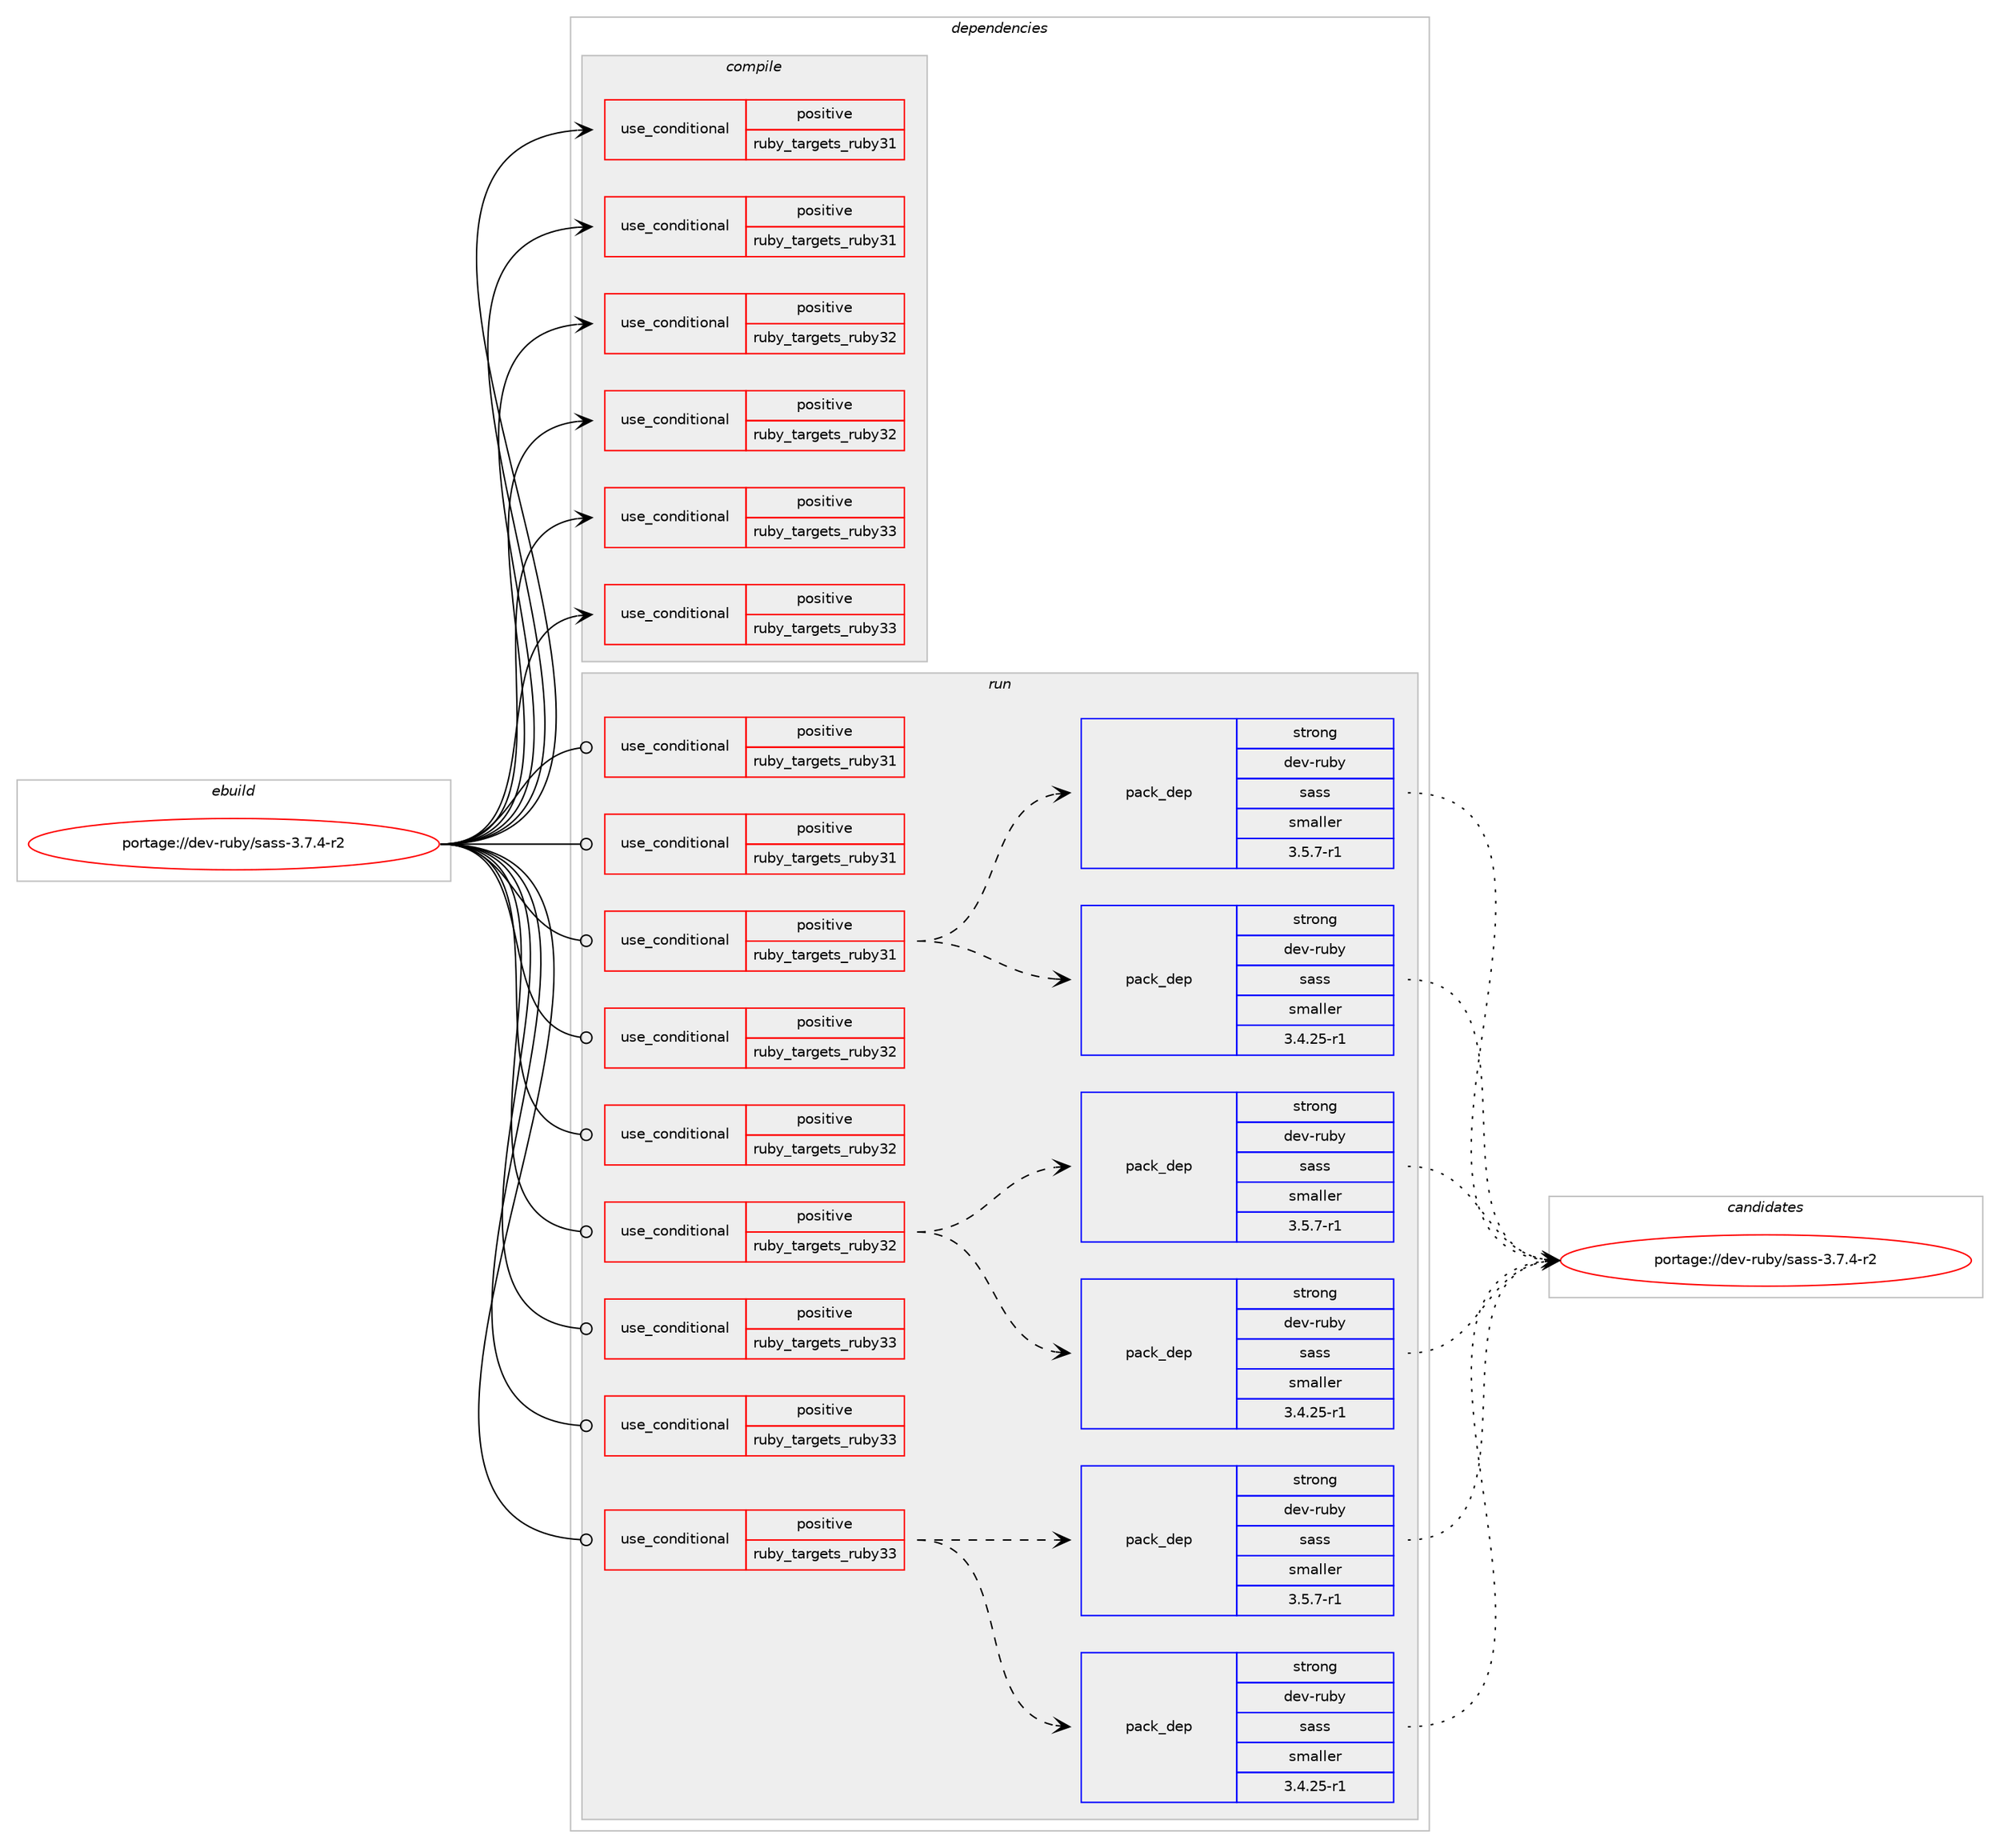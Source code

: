 digraph prolog {

# *************
# Graph options
# *************

newrank=true;
concentrate=true;
compound=true;
graph [rankdir=LR,fontname=Helvetica,fontsize=10,ranksep=1.5];#, ranksep=2.5, nodesep=0.2];
edge  [arrowhead=vee];
node  [fontname=Helvetica,fontsize=10];

# **********
# The ebuild
# **********

subgraph cluster_leftcol {
color=gray;
rank=same;
label=<<i>ebuild</i>>;
id [label="portage://dev-ruby/sass-3.7.4-r2", color=red, width=4, href="../dev-ruby/sass-3.7.4-r2.svg"];
}

# ****************
# The dependencies
# ****************

subgraph cluster_midcol {
color=gray;
label=<<i>dependencies</i>>;
subgraph cluster_compile {
fillcolor="#eeeeee";
style=filled;
label=<<i>compile</i>>;
subgraph cond54739 {
dependency103605 [label=<<TABLE BORDER="0" CELLBORDER="1" CELLSPACING="0" CELLPADDING="4"><TR><TD ROWSPAN="3" CELLPADDING="10">use_conditional</TD></TR><TR><TD>positive</TD></TR><TR><TD>ruby_targets_ruby31</TD></TR></TABLE>>, shape=none, color=red];
# *** BEGIN UNKNOWN DEPENDENCY TYPE (TODO) ***
# dependency103605 -> package_dependency(portage://dev-ruby/sass-3.7.4-r2,install,no,dev-lang,ruby,none,[,,],[slot(3.1)],[])
# *** END UNKNOWN DEPENDENCY TYPE (TODO) ***

}
id:e -> dependency103605:w [weight=20,style="solid",arrowhead="vee"];
subgraph cond54740 {
dependency103606 [label=<<TABLE BORDER="0" CELLBORDER="1" CELLSPACING="0" CELLPADDING="4"><TR><TD ROWSPAN="3" CELLPADDING="10">use_conditional</TD></TR><TR><TD>positive</TD></TR><TR><TD>ruby_targets_ruby31</TD></TR></TABLE>>, shape=none, color=red];
# *** BEGIN UNKNOWN DEPENDENCY TYPE (TODO) ***
# dependency103606 -> package_dependency(portage://dev-ruby/sass-3.7.4-r2,install,no,virtual,rubygems,none,[,,],[],[use(enable(ruby_targets_ruby31),negative)])
# *** END UNKNOWN DEPENDENCY TYPE (TODO) ***

}
id:e -> dependency103606:w [weight=20,style="solid",arrowhead="vee"];
subgraph cond54741 {
dependency103607 [label=<<TABLE BORDER="0" CELLBORDER="1" CELLSPACING="0" CELLPADDING="4"><TR><TD ROWSPAN="3" CELLPADDING="10">use_conditional</TD></TR><TR><TD>positive</TD></TR><TR><TD>ruby_targets_ruby32</TD></TR></TABLE>>, shape=none, color=red];
# *** BEGIN UNKNOWN DEPENDENCY TYPE (TODO) ***
# dependency103607 -> package_dependency(portage://dev-ruby/sass-3.7.4-r2,install,no,dev-lang,ruby,none,[,,],[slot(3.2)],[])
# *** END UNKNOWN DEPENDENCY TYPE (TODO) ***

}
id:e -> dependency103607:w [weight=20,style="solid",arrowhead="vee"];
subgraph cond54742 {
dependency103608 [label=<<TABLE BORDER="0" CELLBORDER="1" CELLSPACING="0" CELLPADDING="4"><TR><TD ROWSPAN="3" CELLPADDING="10">use_conditional</TD></TR><TR><TD>positive</TD></TR><TR><TD>ruby_targets_ruby32</TD></TR></TABLE>>, shape=none, color=red];
# *** BEGIN UNKNOWN DEPENDENCY TYPE (TODO) ***
# dependency103608 -> package_dependency(portage://dev-ruby/sass-3.7.4-r2,install,no,virtual,rubygems,none,[,,],[],[use(enable(ruby_targets_ruby32),negative)])
# *** END UNKNOWN DEPENDENCY TYPE (TODO) ***

}
id:e -> dependency103608:w [weight=20,style="solid",arrowhead="vee"];
subgraph cond54743 {
dependency103609 [label=<<TABLE BORDER="0" CELLBORDER="1" CELLSPACING="0" CELLPADDING="4"><TR><TD ROWSPAN="3" CELLPADDING="10">use_conditional</TD></TR><TR><TD>positive</TD></TR><TR><TD>ruby_targets_ruby33</TD></TR></TABLE>>, shape=none, color=red];
# *** BEGIN UNKNOWN DEPENDENCY TYPE (TODO) ***
# dependency103609 -> package_dependency(portage://dev-ruby/sass-3.7.4-r2,install,no,dev-lang,ruby,none,[,,],[slot(3.3)],[])
# *** END UNKNOWN DEPENDENCY TYPE (TODO) ***

}
id:e -> dependency103609:w [weight=20,style="solid",arrowhead="vee"];
subgraph cond54744 {
dependency103610 [label=<<TABLE BORDER="0" CELLBORDER="1" CELLSPACING="0" CELLPADDING="4"><TR><TD ROWSPAN="3" CELLPADDING="10">use_conditional</TD></TR><TR><TD>positive</TD></TR><TR><TD>ruby_targets_ruby33</TD></TR></TABLE>>, shape=none, color=red];
# *** BEGIN UNKNOWN DEPENDENCY TYPE (TODO) ***
# dependency103610 -> package_dependency(portage://dev-ruby/sass-3.7.4-r2,install,no,virtual,rubygems,none,[,,],[],[use(enable(ruby_targets_ruby33),negative)])
# *** END UNKNOWN DEPENDENCY TYPE (TODO) ***

}
id:e -> dependency103610:w [weight=20,style="solid",arrowhead="vee"];
}
subgraph cluster_compileandrun {
fillcolor="#eeeeee";
style=filled;
label=<<i>compile and run</i>>;
}
subgraph cluster_run {
fillcolor="#eeeeee";
style=filled;
label=<<i>run</i>>;
subgraph cond54745 {
dependency103611 [label=<<TABLE BORDER="0" CELLBORDER="1" CELLSPACING="0" CELLPADDING="4"><TR><TD ROWSPAN="3" CELLPADDING="10">use_conditional</TD></TR><TR><TD>positive</TD></TR><TR><TD>ruby_targets_ruby31</TD></TR></TABLE>>, shape=none, color=red];
# *** BEGIN UNKNOWN DEPENDENCY TYPE (TODO) ***
# dependency103611 -> package_dependency(portage://dev-ruby/sass-3.7.4-r2,run,no,dev-lang,ruby,none,[,,],[slot(3.1)],[])
# *** END UNKNOWN DEPENDENCY TYPE (TODO) ***

}
id:e -> dependency103611:w [weight=20,style="solid",arrowhead="odot"];
subgraph cond54746 {
dependency103612 [label=<<TABLE BORDER="0" CELLBORDER="1" CELLSPACING="0" CELLPADDING="4"><TR><TD ROWSPAN="3" CELLPADDING="10">use_conditional</TD></TR><TR><TD>positive</TD></TR><TR><TD>ruby_targets_ruby31</TD></TR></TABLE>>, shape=none, color=red];
# *** BEGIN UNKNOWN DEPENDENCY TYPE (TODO) ***
# dependency103612 -> package_dependency(portage://dev-ruby/sass-3.7.4-r2,run,no,virtual,rubygems,none,[,,],[],[use(enable(ruby_targets_ruby31),negative)])
# *** END UNKNOWN DEPENDENCY TYPE (TODO) ***

}
id:e -> dependency103612:w [weight=20,style="solid",arrowhead="odot"];
subgraph cond54747 {
dependency103613 [label=<<TABLE BORDER="0" CELLBORDER="1" CELLSPACING="0" CELLPADDING="4"><TR><TD ROWSPAN="3" CELLPADDING="10">use_conditional</TD></TR><TR><TD>positive</TD></TR><TR><TD>ruby_targets_ruby31</TD></TR></TABLE>>, shape=none, color=red];
subgraph pack47499 {
dependency103614 [label=<<TABLE BORDER="0" CELLBORDER="1" CELLSPACING="0" CELLPADDING="4" WIDTH="220"><TR><TD ROWSPAN="6" CELLPADDING="30">pack_dep</TD></TR><TR><TD WIDTH="110">strong</TD></TR><TR><TD>dev-ruby</TD></TR><TR><TD>sass</TD></TR><TR><TD>smaller</TD></TR><TR><TD>3.4.25-r1</TD></TR></TABLE>>, shape=none, color=blue];
}
dependency103613:e -> dependency103614:w [weight=20,style="dashed",arrowhead="vee"];
subgraph pack47500 {
dependency103615 [label=<<TABLE BORDER="0" CELLBORDER="1" CELLSPACING="0" CELLPADDING="4" WIDTH="220"><TR><TD ROWSPAN="6" CELLPADDING="30">pack_dep</TD></TR><TR><TD WIDTH="110">strong</TD></TR><TR><TD>dev-ruby</TD></TR><TR><TD>sass</TD></TR><TR><TD>smaller</TD></TR><TR><TD>3.5.7-r1</TD></TR></TABLE>>, shape=none, color=blue];
}
dependency103613:e -> dependency103615:w [weight=20,style="dashed",arrowhead="vee"];
# *** BEGIN UNKNOWN DEPENDENCY TYPE (TODO) ***
# dependency103613 -> package_dependency(portage://dev-ruby/sass-3.7.4-r2,run,no,dev-ruby,listen,none,[,,],[],[use(enable(ruby_targets_ruby31),negative)])
# *** END UNKNOWN DEPENDENCY TYPE (TODO) ***

}
id:e -> dependency103613:w [weight=20,style="solid",arrowhead="odot"];
subgraph cond54748 {
dependency103616 [label=<<TABLE BORDER="0" CELLBORDER="1" CELLSPACING="0" CELLPADDING="4"><TR><TD ROWSPAN="3" CELLPADDING="10">use_conditional</TD></TR><TR><TD>positive</TD></TR><TR><TD>ruby_targets_ruby32</TD></TR></TABLE>>, shape=none, color=red];
# *** BEGIN UNKNOWN DEPENDENCY TYPE (TODO) ***
# dependency103616 -> package_dependency(portage://dev-ruby/sass-3.7.4-r2,run,no,dev-lang,ruby,none,[,,],[slot(3.2)],[])
# *** END UNKNOWN DEPENDENCY TYPE (TODO) ***

}
id:e -> dependency103616:w [weight=20,style="solid",arrowhead="odot"];
subgraph cond54749 {
dependency103617 [label=<<TABLE BORDER="0" CELLBORDER="1" CELLSPACING="0" CELLPADDING="4"><TR><TD ROWSPAN="3" CELLPADDING="10">use_conditional</TD></TR><TR><TD>positive</TD></TR><TR><TD>ruby_targets_ruby32</TD></TR></TABLE>>, shape=none, color=red];
# *** BEGIN UNKNOWN DEPENDENCY TYPE (TODO) ***
# dependency103617 -> package_dependency(portage://dev-ruby/sass-3.7.4-r2,run,no,virtual,rubygems,none,[,,],[],[use(enable(ruby_targets_ruby32),negative)])
# *** END UNKNOWN DEPENDENCY TYPE (TODO) ***

}
id:e -> dependency103617:w [weight=20,style="solid",arrowhead="odot"];
subgraph cond54750 {
dependency103618 [label=<<TABLE BORDER="0" CELLBORDER="1" CELLSPACING="0" CELLPADDING="4"><TR><TD ROWSPAN="3" CELLPADDING="10">use_conditional</TD></TR><TR><TD>positive</TD></TR><TR><TD>ruby_targets_ruby32</TD></TR></TABLE>>, shape=none, color=red];
subgraph pack47501 {
dependency103619 [label=<<TABLE BORDER="0" CELLBORDER="1" CELLSPACING="0" CELLPADDING="4" WIDTH="220"><TR><TD ROWSPAN="6" CELLPADDING="30">pack_dep</TD></TR><TR><TD WIDTH="110">strong</TD></TR><TR><TD>dev-ruby</TD></TR><TR><TD>sass</TD></TR><TR><TD>smaller</TD></TR><TR><TD>3.4.25-r1</TD></TR></TABLE>>, shape=none, color=blue];
}
dependency103618:e -> dependency103619:w [weight=20,style="dashed",arrowhead="vee"];
subgraph pack47502 {
dependency103620 [label=<<TABLE BORDER="0" CELLBORDER="1" CELLSPACING="0" CELLPADDING="4" WIDTH="220"><TR><TD ROWSPAN="6" CELLPADDING="30">pack_dep</TD></TR><TR><TD WIDTH="110">strong</TD></TR><TR><TD>dev-ruby</TD></TR><TR><TD>sass</TD></TR><TR><TD>smaller</TD></TR><TR><TD>3.5.7-r1</TD></TR></TABLE>>, shape=none, color=blue];
}
dependency103618:e -> dependency103620:w [weight=20,style="dashed",arrowhead="vee"];
# *** BEGIN UNKNOWN DEPENDENCY TYPE (TODO) ***
# dependency103618 -> package_dependency(portage://dev-ruby/sass-3.7.4-r2,run,no,dev-ruby,listen,none,[,,],[],[use(enable(ruby_targets_ruby32),negative)])
# *** END UNKNOWN DEPENDENCY TYPE (TODO) ***

}
id:e -> dependency103618:w [weight=20,style="solid",arrowhead="odot"];
subgraph cond54751 {
dependency103621 [label=<<TABLE BORDER="0" CELLBORDER="1" CELLSPACING="0" CELLPADDING="4"><TR><TD ROWSPAN="3" CELLPADDING="10">use_conditional</TD></TR><TR><TD>positive</TD></TR><TR><TD>ruby_targets_ruby33</TD></TR></TABLE>>, shape=none, color=red];
# *** BEGIN UNKNOWN DEPENDENCY TYPE (TODO) ***
# dependency103621 -> package_dependency(portage://dev-ruby/sass-3.7.4-r2,run,no,dev-lang,ruby,none,[,,],[slot(3.3)],[])
# *** END UNKNOWN DEPENDENCY TYPE (TODO) ***

}
id:e -> dependency103621:w [weight=20,style="solid",arrowhead="odot"];
subgraph cond54752 {
dependency103622 [label=<<TABLE BORDER="0" CELLBORDER="1" CELLSPACING="0" CELLPADDING="4"><TR><TD ROWSPAN="3" CELLPADDING="10">use_conditional</TD></TR><TR><TD>positive</TD></TR><TR><TD>ruby_targets_ruby33</TD></TR></TABLE>>, shape=none, color=red];
# *** BEGIN UNKNOWN DEPENDENCY TYPE (TODO) ***
# dependency103622 -> package_dependency(portage://dev-ruby/sass-3.7.4-r2,run,no,virtual,rubygems,none,[,,],[],[use(enable(ruby_targets_ruby33),negative)])
# *** END UNKNOWN DEPENDENCY TYPE (TODO) ***

}
id:e -> dependency103622:w [weight=20,style="solid",arrowhead="odot"];
subgraph cond54753 {
dependency103623 [label=<<TABLE BORDER="0" CELLBORDER="1" CELLSPACING="0" CELLPADDING="4"><TR><TD ROWSPAN="3" CELLPADDING="10">use_conditional</TD></TR><TR><TD>positive</TD></TR><TR><TD>ruby_targets_ruby33</TD></TR></TABLE>>, shape=none, color=red];
subgraph pack47503 {
dependency103624 [label=<<TABLE BORDER="0" CELLBORDER="1" CELLSPACING="0" CELLPADDING="4" WIDTH="220"><TR><TD ROWSPAN="6" CELLPADDING="30">pack_dep</TD></TR><TR><TD WIDTH="110">strong</TD></TR><TR><TD>dev-ruby</TD></TR><TR><TD>sass</TD></TR><TR><TD>smaller</TD></TR><TR><TD>3.4.25-r1</TD></TR></TABLE>>, shape=none, color=blue];
}
dependency103623:e -> dependency103624:w [weight=20,style="dashed",arrowhead="vee"];
subgraph pack47504 {
dependency103625 [label=<<TABLE BORDER="0" CELLBORDER="1" CELLSPACING="0" CELLPADDING="4" WIDTH="220"><TR><TD ROWSPAN="6" CELLPADDING="30">pack_dep</TD></TR><TR><TD WIDTH="110">strong</TD></TR><TR><TD>dev-ruby</TD></TR><TR><TD>sass</TD></TR><TR><TD>smaller</TD></TR><TR><TD>3.5.7-r1</TD></TR></TABLE>>, shape=none, color=blue];
}
dependency103623:e -> dependency103625:w [weight=20,style="dashed",arrowhead="vee"];
# *** BEGIN UNKNOWN DEPENDENCY TYPE (TODO) ***
# dependency103623 -> package_dependency(portage://dev-ruby/sass-3.7.4-r2,run,no,dev-ruby,listen,none,[,,],[],[use(enable(ruby_targets_ruby33),negative)])
# *** END UNKNOWN DEPENDENCY TYPE (TODO) ***

}
id:e -> dependency103623:w [weight=20,style="solid",arrowhead="odot"];
}
}

# **************
# The candidates
# **************

subgraph cluster_choices {
rank=same;
color=gray;
label=<<i>candidates</i>>;

subgraph choice47499 {
color=black;
nodesep=1;
choice100101118451141179812147115971151154551465546524511450 [label="portage://dev-ruby/sass-3.7.4-r2", color=red, width=4,href="../dev-ruby/sass-3.7.4-r2.svg"];
dependency103614:e -> choice100101118451141179812147115971151154551465546524511450:w [style=dotted,weight="100"];
}
subgraph choice47500 {
color=black;
nodesep=1;
choice100101118451141179812147115971151154551465546524511450 [label="portage://dev-ruby/sass-3.7.4-r2", color=red, width=4,href="../dev-ruby/sass-3.7.4-r2.svg"];
dependency103615:e -> choice100101118451141179812147115971151154551465546524511450:w [style=dotted,weight="100"];
}
subgraph choice47501 {
color=black;
nodesep=1;
choice100101118451141179812147115971151154551465546524511450 [label="portage://dev-ruby/sass-3.7.4-r2", color=red, width=4,href="../dev-ruby/sass-3.7.4-r2.svg"];
dependency103619:e -> choice100101118451141179812147115971151154551465546524511450:w [style=dotted,weight="100"];
}
subgraph choice47502 {
color=black;
nodesep=1;
choice100101118451141179812147115971151154551465546524511450 [label="portage://dev-ruby/sass-3.7.4-r2", color=red, width=4,href="../dev-ruby/sass-3.7.4-r2.svg"];
dependency103620:e -> choice100101118451141179812147115971151154551465546524511450:w [style=dotted,weight="100"];
}
subgraph choice47503 {
color=black;
nodesep=1;
choice100101118451141179812147115971151154551465546524511450 [label="portage://dev-ruby/sass-3.7.4-r2", color=red, width=4,href="../dev-ruby/sass-3.7.4-r2.svg"];
dependency103624:e -> choice100101118451141179812147115971151154551465546524511450:w [style=dotted,weight="100"];
}
subgraph choice47504 {
color=black;
nodesep=1;
choice100101118451141179812147115971151154551465546524511450 [label="portage://dev-ruby/sass-3.7.4-r2", color=red, width=4,href="../dev-ruby/sass-3.7.4-r2.svg"];
dependency103625:e -> choice100101118451141179812147115971151154551465546524511450:w [style=dotted,weight="100"];
}
}

}
